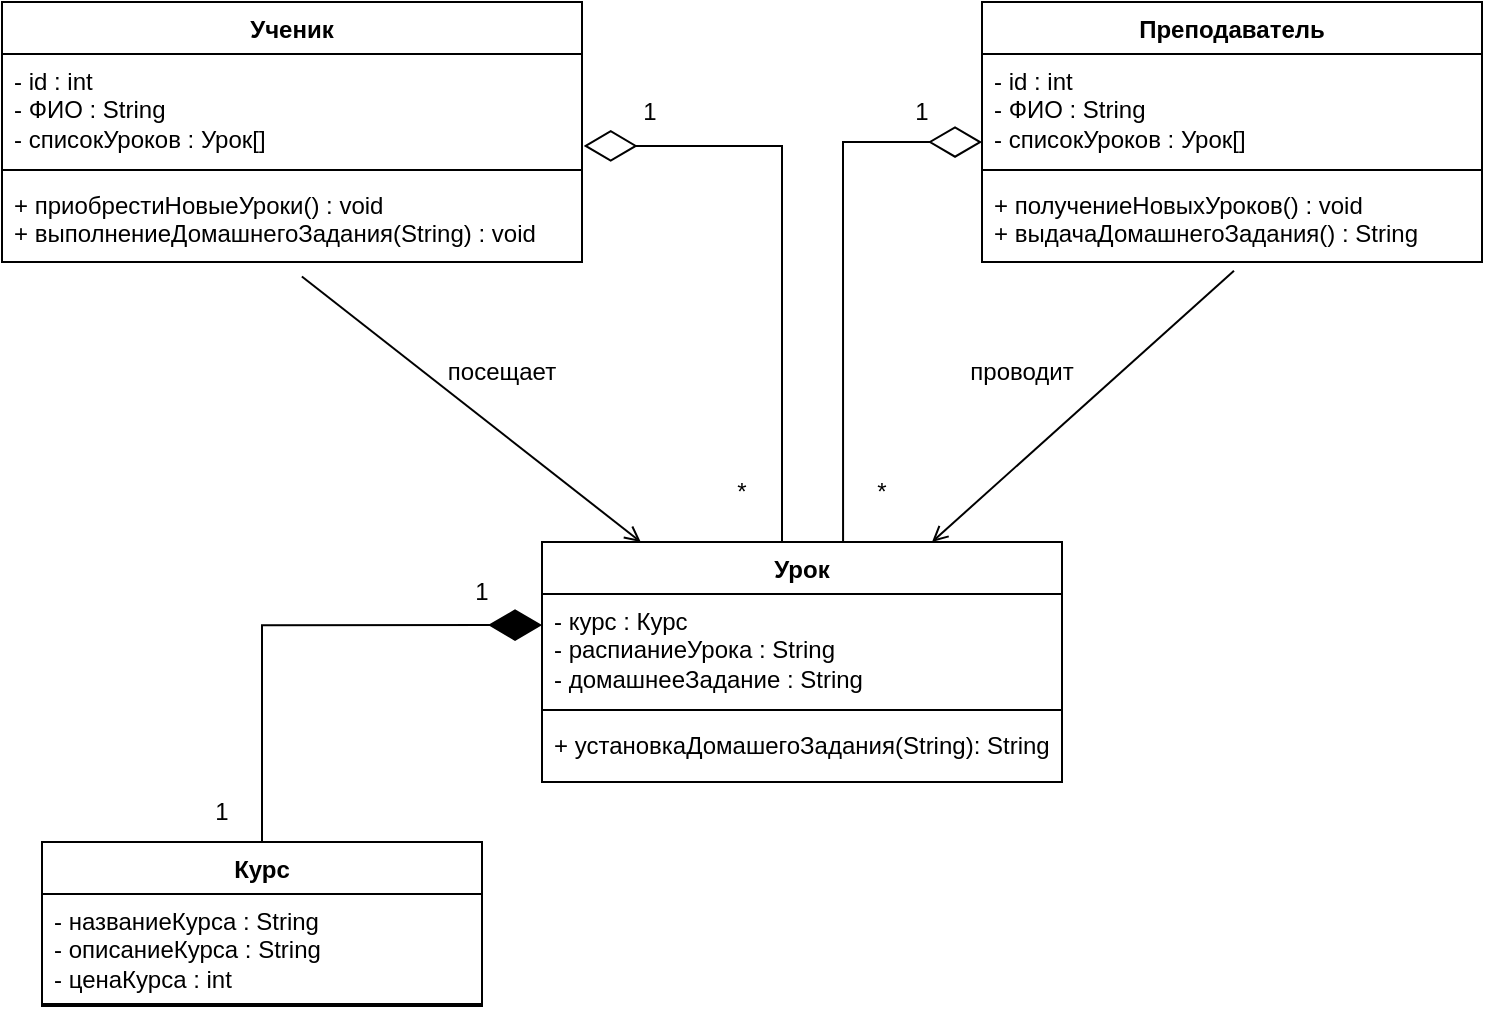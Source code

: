 <mxfile version="24.4.4" type="github">
  <diagram name="Страница — 1" id="feJYffyxVQz-zG-ypwNW">
    <mxGraphModel dx="1300" dy="711" grid="0" gridSize="10" guides="1" tooltips="1" connect="1" arrows="1" fold="1" page="0" pageScale="1" pageWidth="827" pageHeight="1169" math="0" shadow="0">
      <root>
        <mxCell id="0" />
        <mxCell id="1" parent="0" />
        <mxCell id="phzOm1wb6SBAu63A0Hw0-1" value="Ученик" style="swimlane;fontStyle=1;align=center;verticalAlign=top;childLayout=stackLayout;horizontal=1;startSize=26;horizontalStack=0;resizeParent=1;resizeParentMax=0;resizeLast=0;collapsible=1;marginBottom=0;whiteSpace=wrap;html=1;" vertex="1" parent="1">
          <mxGeometry x="70" y="50" width="290" height="130" as="geometry" />
        </mxCell>
        <mxCell id="phzOm1wb6SBAu63A0Hw0-2" value="&lt;div&gt;- id : int&lt;/div&gt;- ФИО : String&lt;div&gt;- списокУроков : Урок[]&lt;/div&gt;" style="text;strokeColor=none;fillColor=none;align=left;verticalAlign=top;spacingLeft=4;spacingRight=4;overflow=hidden;rotatable=0;points=[[0,0.5],[1,0.5]];portConstraint=eastwest;whiteSpace=wrap;html=1;" vertex="1" parent="phzOm1wb6SBAu63A0Hw0-1">
          <mxGeometry y="26" width="290" height="54" as="geometry" />
        </mxCell>
        <mxCell id="phzOm1wb6SBAu63A0Hw0-3" value="" style="line;strokeWidth=1;fillColor=none;align=left;verticalAlign=middle;spacingTop=-1;spacingLeft=3;spacingRight=3;rotatable=0;labelPosition=right;points=[];portConstraint=eastwest;strokeColor=inherit;" vertex="1" parent="phzOm1wb6SBAu63A0Hw0-1">
          <mxGeometry y="80" width="290" height="8" as="geometry" />
        </mxCell>
        <mxCell id="phzOm1wb6SBAu63A0Hw0-4" value="+ приобрестиНовыеУроки() : void&lt;div&gt;+ выполнениеДомашнегоЗадания(String) : void&lt;/div&gt;" style="text;strokeColor=none;fillColor=none;align=left;verticalAlign=top;spacingLeft=4;spacingRight=4;overflow=hidden;rotatable=0;points=[[0,0.5],[1,0.5]];portConstraint=eastwest;whiteSpace=wrap;html=1;" vertex="1" parent="phzOm1wb6SBAu63A0Hw0-1">
          <mxGeometry y="88" width="290" height="42" as="geometry" />
        </mxCell>
        <mxCell id="phzOm1wb6SBAu63A0Hw0-5" value="Преподаватель" style="swimlane;fontStyle=1;align=center;verticalAlign=top;childLayout=stackLayout;horizontal=1;startSize=26;horizontalStack=0;resizeParent=1;resizeParentMax=0;resizeLast=0;collapsible=1;marginBottom=0;whiteSpace=wrap;html=1;" vertex="1" parent="1">
          <mxGeometry x="560" y="50" width="250" height="130" as="geometry" />
        </mxCell>
        <mxCell id="phzOm1wb6SBAu63A0Hw0-6" value="&lt;div&gt;- id : int&lt;/div&gt;- ФИО : String&lt;div&gt;- списокУроков : Урок[]&lt;/div&gt;" style="text;strokeColor=none;fillColor=none;align=left;verticalAlign=top;spacingLeft=4;spacingRight=4;overflow=hidden;rotatable=0;points=[[0,0.5],[1,0.5]];portConstraint=eastwest;whiteSpace=wrap;html=1;" vertex="1" parent="phzOm1wb6SBAu63A0Hw0-5">
          <mxGeometry y="26" width="250" height="54" as="geometry" />
        </mxCell>
        <mxCell id="phzOm1wb6SBAu63A0Hw0-7" value="" style="line;strokeWidth=1;fillColor=none;align=left;verticalAlign=middle;spacingTop=-1;spacingLeft=3;spacingRight=3;rotatable=0;labelPosition=right;points=[];portConstraint=eastwest;strokeColor=inherit;" vertex="1" parent="phzOm1wb6SBAu63A0Hw0-5">
          <mxGeometry y="80" width="250" height="8" as="geometry" />
        </mxCell>
        <mxCell id="phzOm1wb6SBAu63A0Hw0-8" value="+ получениеНовыхУроков() : void&lt;div&gt;+ выдачаДомашнегоЗадания() : String&lt;/div&gt;" style="text;strokeColor=none;fillColor=none;align=left;verticalAlign=top;spacingLeft=4;spacingRight=4;overflow=hidden;rotatable=0;points=[[0,0.5],[1,0.5]];portConstraint=eastwest;whiteSpace=wrap;html=1;" vertex="1" parent="phzOm1wb6SBAu63A0Hw0-5">
          <mxGeometry y="88" width="250" height="42" as="geometry" />
        </mxCell>
        <mxCell id="phzOm1wb6SBAu63A0Hw0-9" value="Курс" style="swimlane;fontStyle=1;align=center;verticalAlign=top;childLayout=stackLayout;horizontal=1;startSize=26;horizontalStack=0;resizeParent=1;resizeParentMax=0;resizeLast=0;collapsible=1;marginBottom=0;whiteSpace=wrap;html=1;" vertex="1" parent="1">
          <mxGeometry x="90" y="470" width="220" height="82" as="geometry" />
        </mxCell>
        <mxCell id="phzOm1wb6SBAu63A0Hw0-10" value="- названиеКурса : String&lt;div&gt;- описаниеКурса : String&lt;/div&gt;&lt;div&gt;- ценаКурса : int&lt;/div&gt;" style="text;strokeColor=none;fillColor=none;align=left;verticalAlign=top;spacingLeft=4;spacingRight=4;overflow=hidden;rotatable=0;points=[[0,0.5],[1,0.5]];portConstraint=eastwest;whiteSpace=wrap;html=1;" vertex="1" parent="phzOm1wb6SBAu63A0Hw0-9">
          <mxGeometry y="26" width="220" height="54" as="geometry" />
        </mxCell>
        <mxCell id="phzOm1wb6SBAu63A0Hw0-11" value="" style="line;strokeWidth=1;fillColor=none;align=left;verticalAlign=middle;spacingTop=-1;spacingLeft=3;spacingRight=3;rotatable=0;labelPosition=right;points=[];portConstraint=eastwest;strokeColor=inherit;" vertex="1" parent="phzOm1wb6SBAu63A0Hw0-9">
          <mxGeometry y="80" width="220" height="2" as="geometry" />
        </mxCell>
        <mxCell id="phzOm1wb6SBAu63A0Hw0-22" value="Урок" style="swimlane;fontStyle=1;align=center;verticalAlign=top;childLayout=stackLayout;horizontal=1;startSize=26;horizontalStack=0;resizeParent=1;resizeParentMax=0;resizeLast=0;collapsible=1;marginBottom=0;whiteSpace=wrap;html=1;" vertex="1" parent="1">
          <mxGeometry x="340" y="320" width="260" height="120" as="geometry" />
        </mxCell>
        <mxCell id="phzOm1wb6SBAu63A0Hw0-23" value="- курс : Курс&lt;div&gt;- распианиеУрока : String&lt;/div&gt;&lt;div&gt;- домашнееЗадание : String&lt;/div&gt;" style="text;strokeColor=none;fillColor=none;align=left;verticalAlign=top;spacingLeft=4;spacingRight=4;overflow=hidden;rotatable=0;points=[[0,0.5],[1,0.5]];portConstraint=eastwest;whiteSpace=wrap;html=1;" vertex="1" parent="phzOm1wb6SBAu63A0Hw0-22">
          <mxGeometry y="26" width="260" height="54" as="geometry" />
        </mxCell>
        <mxCell id="phzOm1wb6SBAu63A0Hw0-24" value="" style="line;strokeWidth=1;fillColor=none;align=left;verticalAlign=middle;spacingTop=-1;spacingLeft=3;spacingRight=3;rotatable=0;labelPosition=right;points=[];portConstraint=eastwest;strokeColor=inherit;" vertex="1" parent="phzOm1wb6SBAu63A0Hw0-22">
          <mxGeometry y="80" width="260" height="8" as="geometry" />
        </mxCell>
        <mxCell id="phzOm1wb6SBAu63A0Hw0-25" value="+ установкаДомашегоЗадания(String): String" style="text;strokeColor=none;fillColor=none;align=left;verticalAlign=top;spacingLeft=4;spacingRight=4;overflow=hidden;rotatable=0;points=[[0,0.5],[1,0.5]];portConstraint=eastwest;whiteSpace=wrap;html=1;" vertex="1" parent="phzOm1wb6SBAu63A0Hw0-22">
          <mxGeometry y="88" width="260" height="32" as="geometry" />
        </mxCell>
        <mxCell id="phzOm1wb6SBAu63A0Hw0-27" value="" style="endArrow=diamondThin;endFill=0;endSize=24;html=1;rounded=0;edgeStyle=orthogonalEdgeStyle;exitX=0.579;exitY=0.001;exitDx=0;exitDy=0;exitPerimeter=0;entryX=0;entryY=0.815;entryDx=0;entryDy=0;entryPerimeter=0;" edge="1" parent="1" source="phzOm1wb6SBAu63A0Hw0-22" target="phzOm1wb6SBAu63A0Hw0-6">
          <mxGeometry width="160" relative="1" as="geometry">
            <mxPoint x="530" y="240" as="sourcePoint" />
            <mxPoint x="440" y="240" as="targetPoint" />
            <Array as="points">
              <mxPoint x="491" y="120" />
            </Array>
          </mxGeometry>
        </mxCell>
        <mxCell id="phzOm1wb6SBAu63A0Hw0-28" value="" style="endArrow=diamondThin;endFill=1;endSize=24;html=1;rounded=0;exitX=0.5;exitY=0;exitDx=0;exitDy=0;edgeStyle=orthogonalEdgeStyle;entryX=0;entryY=0.288;entryDx=0;entryDy=0;entryPerimeter=0;" edge="1" parent="1" source="phzOm1wb6SBAu63A0Hw0-9" target="phzOm1wb6SBAu63A0Hw0-23">
          <mxGeometry width="160" relative="1" as="geometry">
            <mxPoint x="60" y="430" as="sourcePoint" />
            <mxPoint x="240" y="420" as="targetPoint" />
          </mxGeometry>
        </mxCell>
        <mxCell id="phzOm1wb6SBAu63A0Hw0-30" value="1" style="text;html=1;align=center;verticalAlign=middle;whiteSpace=wrap;rounded=0;" vertex="1" parent="1">
          <mxGeometry x="160" y="440" width="40" height="30" as="geometry" />
        </mxCell>
        <mxCell id="phzOm1wb6SBAu63A0Hw0-31" value="*" style="text;html=1;align=center;verticalAlign=middle;whiteSpace=wrap;rounded=0;" vertex="1" parent="1">
          <mxGeometry x="420" y="280" width="40" height="30" as="geometry" />
        </mxCell>
        <mxCell id="phzOm1wb6SBAu63A0Hw0-32" value="*" style="text;html=1;align=center;verticalAlign=middle;whiteSpace=wrap;rounded=0;" vertex="1" parent="1">
          <mxGeometry x="490" y="280" width="40" height="30" as="geometry" />
        </mxCell>
        <mxCell id="phzOm1wb6SBAu63A0Hw0-35" value="" style="endArrow=diamondThin;endFill=0;endSize=24;html=1;rounded=0;edgeStyle=orthogonalEdgeStyle;entryX=1.003;entryY=0.851;entryDx=0;entryDy=0;entryPerimeter=0;" edge="1" parent="1" target="phzOm1wb6SBAu63A0Hw0-2">
          <mxGeometry width="160" relative="1" as="geometry">
            <mxPoint x="460" y="320" as="sourcePoint" />
            <mxPoint x="570" y="200" as="targetPoint" />
            <Array as="points">
              <mxPoint x="460" y="122" />
            </Array>
          </mxGeometry>
        </mxCell>
        <mxCell id="phzOm1wb6SBAu63A0Hw0-36" value="1" style="text;html=1;align=center;verticalAlign=middle;whiteSpace=wrap;rounded=0;" vertex="1" parent="1">
          <mxGeometry x="290" y="330" width="40" height="30" as="geometry" />
        </mxCell>
        <mxCell id="phzOm1wb6SBAu63A0Hw0-37" value="1" style="text;html=1;align=center;verticalAlign=middle;whiteSpace=wrap;rounded=0;" vertex="1" parent="1">
          <mxGeometry x="374" y="90" width="40" height="30" as="geometry" />
        </mxCell>
        <mxCell id="phzOm1wb6SBAu63A0Hw0-38" value="1" style="text;html=1;align=center;verticalAlign=middle;whiteSpace=wrap;rounded=0;" vertex="1" parent="1">
          <mxGeometry x="510" y="90" width="40" height="30" as="geometry" />
        </mxCell>
        <mxCell id="phzOm1wb6SBAu63A0Hw0-39" value="" style="endArrow=open;html=1;rounded=0;endFill=0;exitX=0.504;exitY=1.105;exitDx=0;exitDy=0;exitPerimeter=0;entryX=0.75;entryY=0;entryDx=0;entryDy=0;" edge="1" parent="1" source="phzOm1wb6SBAu63A0Hw0-8" target="phzOm1wb6SBAu63A0Hw0-22">
          <mxGeometry width="50" height="50" relative="1" as="geometry">
            <mxPoint x="720" y="320" as="sourcePoint" />
            <mxPoint x="770" y="270" as="targetPoint" />
          </mxGeometry>
        </mxCell>
        <mxCell id="phzOm1wb6SBAu63A0Hw0-40" value="" style="endArrow=open;html=1;rounded=0;endFill=0;exitX=0.517;exitY=1.172;exitDx=0;exitDy=0;exitPerimeter=0;entryX=0.19;entryY=0;entryDx=0;entryDy=0;entryPerimeter=0;" edge="1" parent="1" source="phzOm1wb6SBAu63A0Hw0-4" target="phzOm1wb6SBAu63A0Hw0-22">
          <mxGeometry width="50" height="50" relative="1" as="geometry">
            <mxPoint x="696" y="194" as="sourcePoint" />
            <mxPoint x="545" y="330" as="targetPoint" />
          </mxGeometry>
        </mxCell>
        <mxCell id="phzOm1wb6SBAu63A0Hw0-41" value="проводит" style="text;html=1;align=center;verticalAlign=middle;whiteSpace=wrap;rounded=0;" vertex="1" parent="1">
          <mxGeometry x="550" y="220" width="60" height="30" as="geometry" />
        </mxCell>
        <mxCell id="phzOm1wb6SBAu63A0Hw0-42" value="посещает" style="text;html=1;align=center;verticalAlign=middle;whiteSpace=wrap;rounded=0;" vertex="1" parent="1">
          <mxGeometry x="290" y="220" width="60" height="30" as="geometry" />
        </mxCell>
      </root>
    </mxGraphModel>
  </diagram>
</mxfile>
